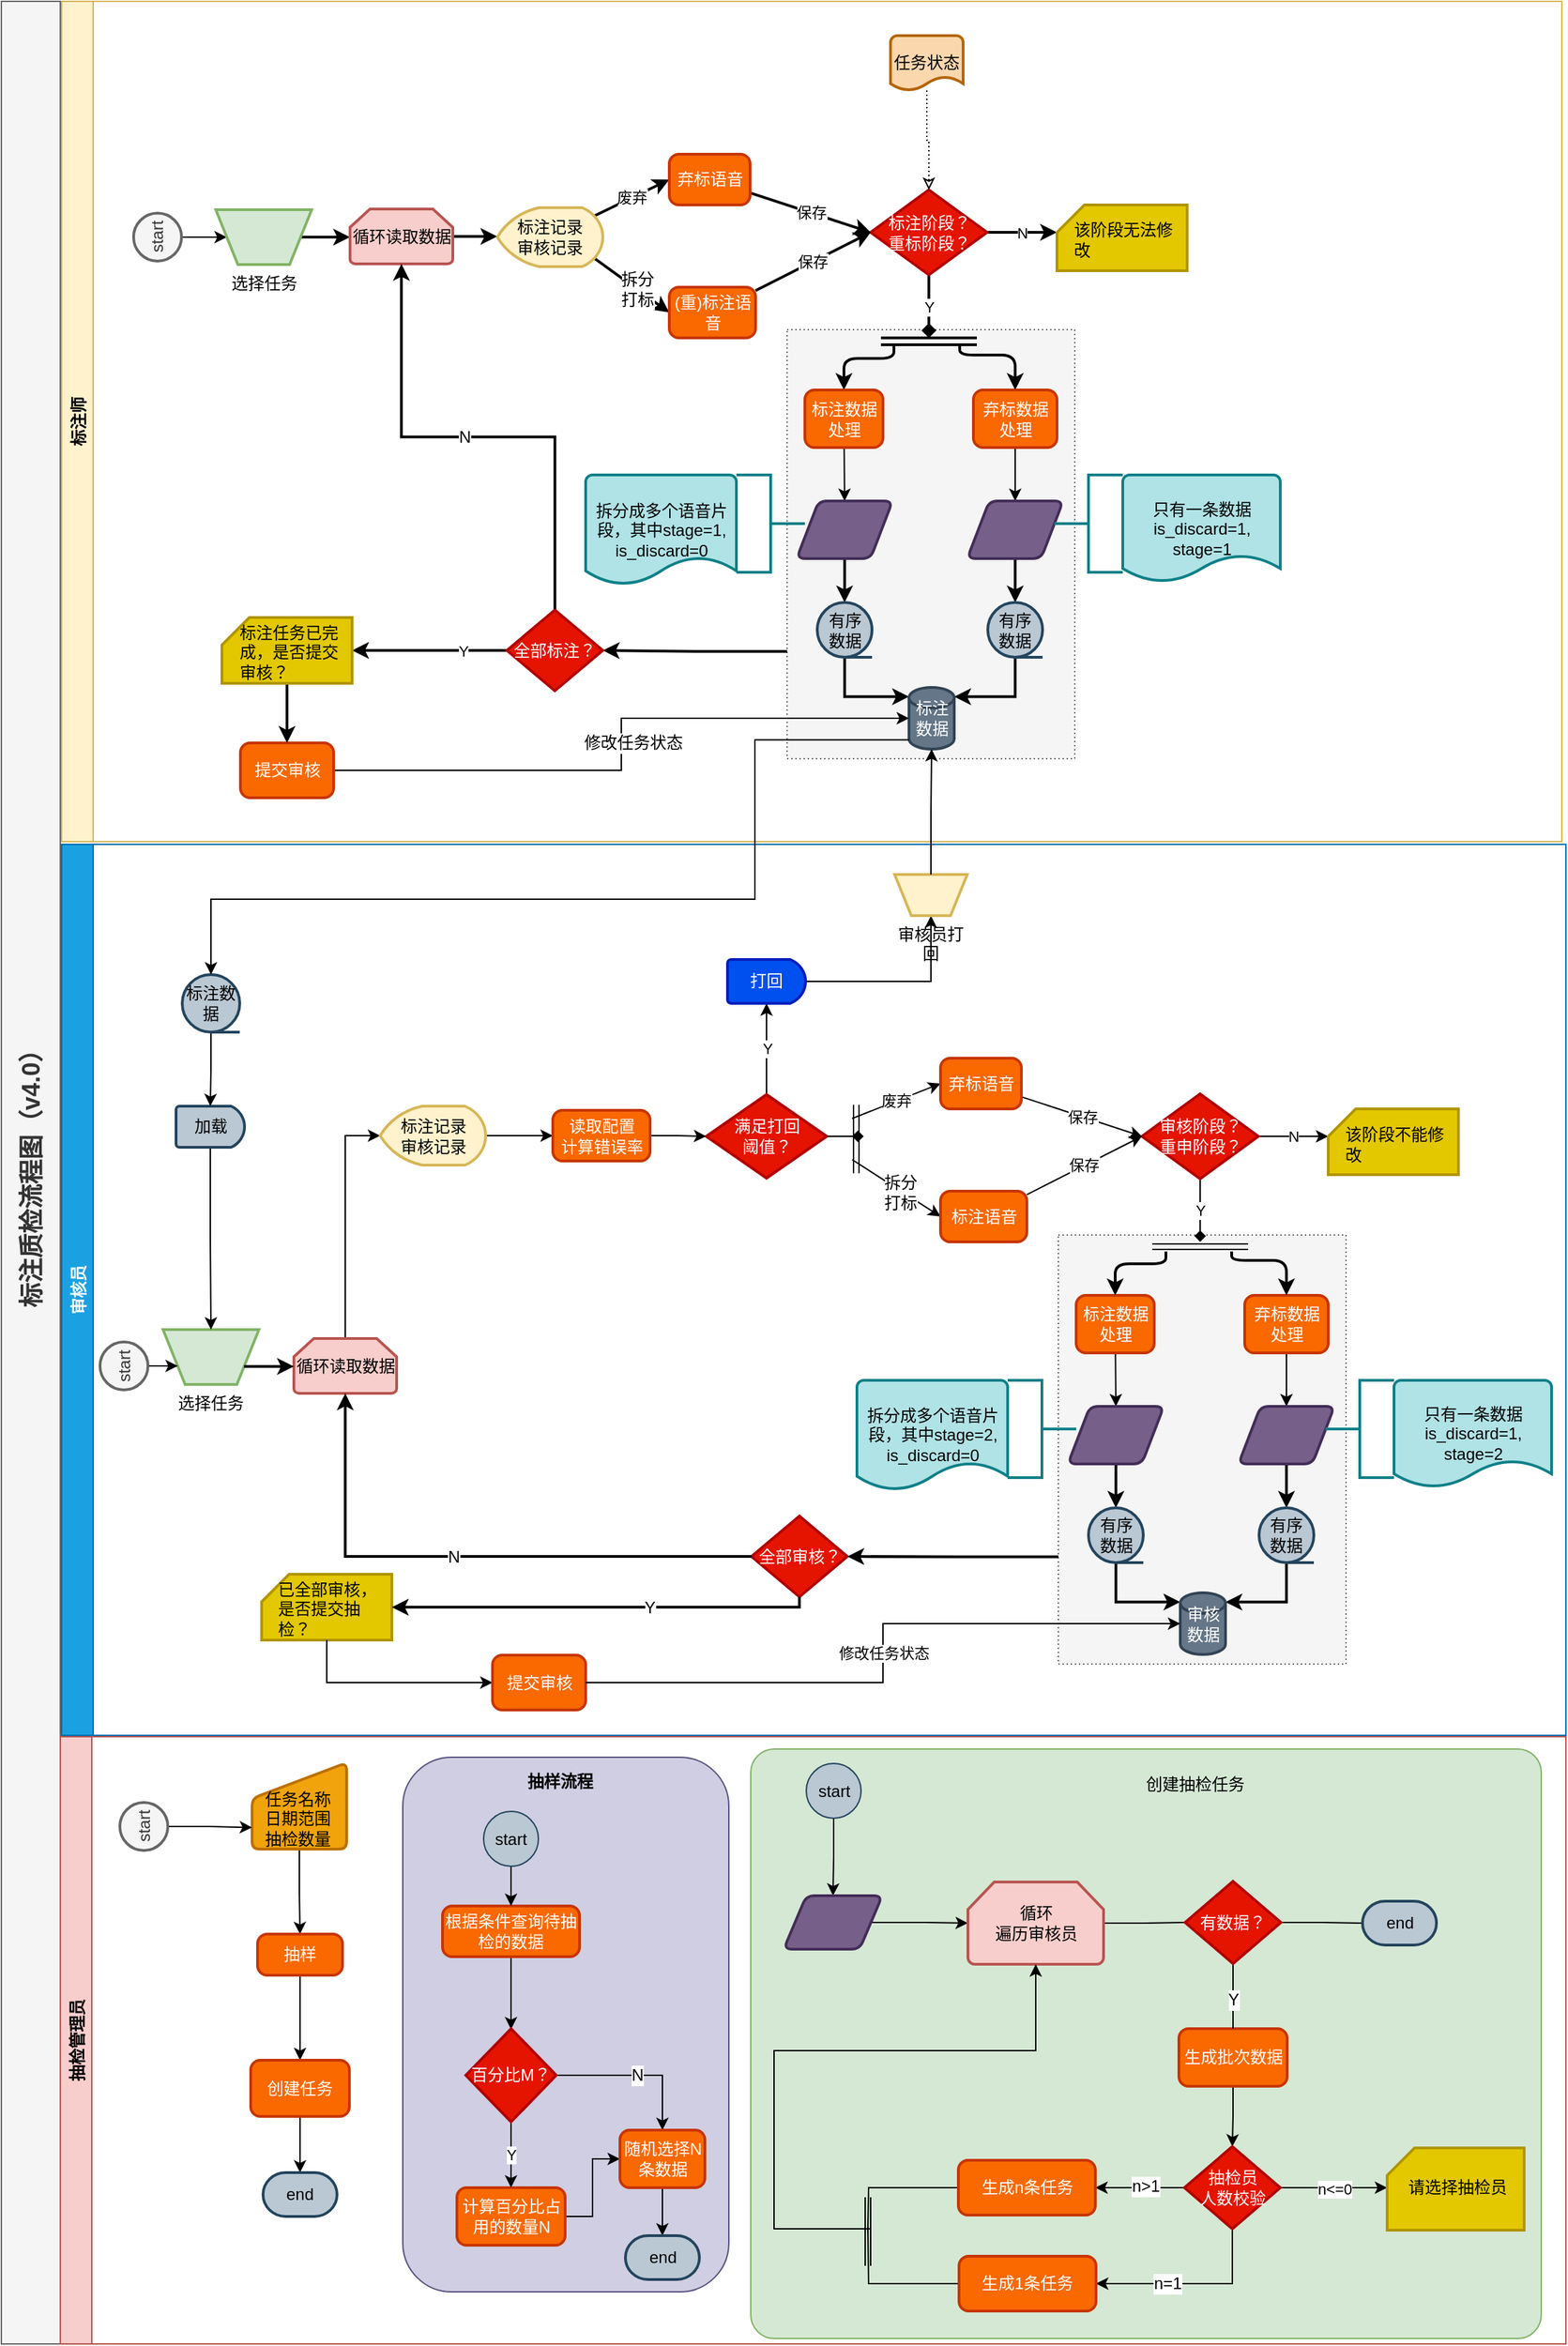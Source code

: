 <mxfile version="11.3.2" type="github" pages="1"><diagram id="u58Il5LebJj5SQy6znpF" name="第 1 页"><mxGraphModel dx="1412" dy="2069" grid="1" gridSize="10" guides="1" tooltips="1" connect="1" arrows="1" fold="1" page="1" pageScale="1" pageWidth="827" pageHeight="1169" math="0" shadow="0"><root><mxCell id="0"/><mxCell id="1" parent="0"/><mxCell id="zQAhxZt7NQ1w7nsfqlbU-238" value="" style="rounded=1;whiteSpace=wrap;html=1;arcSize=4;fillColor=#d5e8d4;strokeColor=#82b366;" vertex="1" parent="1"><mxGeometry x="647" y="1190" width="577" height="430" as="geometry"/></mxCell><mxCell id="zQAhxZt7NQ1w7nsfqlbU-1" value="标注师" style="swimlane;fillColor=#fff2cc;strokeColor=#d6b656;rotation=-90;" vertex="1" parent="1"><mxGeometry x="385" y="-326" width="613" height="1095" as="geometry"/></mxCell><mxCell id="zQAhxZt7NQ1w7nsfqlbU-2" value="" style="rounded=0;whiteSpace=wrap;html=1;fillColor=#f5f5f5;strokeColor=#666666;fontColor=#333333;dashed=1;dashPattern=1 2;" vertex="1" parent="zQAhxZt7NQ1w7nsfqlbU-1"><mxGeometry x="288.5" y="480.5" width="210" height="313" as="geometry"/></mxCell><mxCell id="zQAhxZt7NQ1w7nsfqlbU-3" style="edgeStyle=orthogonalEdgeStyle;rounded=0;orthogonalLoop=1;jettySize=auto;html=1;exitX=0;exitY=0.75;exitDx=0;exitDy=0;entryX=1;entryY=0.5;entryDx=0;entryDy=0;entryPerimeter=0;endArrow=classic;endFill=1;strokeWidth=2;" edge="1" parent="zQAhxZt7NQ1w7nsfqlbU-1" source="zQAhxZt7NQ1w7nsfqlbU-2" target="zQAhxZt7NQ1w7nsfqlbU-43"><mxGeometry relative="1" as="geometry"/></mxCell><mxCell id="zQAhxZt7NQ1w7nsfqlbU-4" style="edgeStyle=orthogonalEdgeStyle;rounded=0;orthogonalLoop=1;jettySize=auto;html=1;entryX=0;entryY=0.5;entryDx=0;entryDy=0;" edge="1" parent="zQAhxZt7NQ1w7nsfqlbU-1" source="zQAhxZt7NQ1w7nsfqlbU-5" target="zQAhxZt7NQ1w7nsfqlbU-10"><mxGeometry relative="1" as="geometry"/></mxCell><mxCell id="zQAhxZt7NQ1w7nsfqlbU-5" value="start" style="strokeWidth=2;html=1;shape=mxgraph.flowchart.start_2;whiteSpace=wrap;rotation=-90;fillColor=#f5f5f5;strokeColor=#666666;fontColor=#333333;" vertex="1" parent="zQAhxZt7NQ1w7nsfqlbU-1"><mxGeometry x="-188.5" y="395.5" width="35" height="35" as="geometry"/></mxCell><mxCell id="zQAhxZt7NQ1w7nsfqlbU-6" style="rounded=0;orthogonalLoop=1;jettySize=auto;html=1;entryX=0;entryY=0.5;entryDx=0;entryDy=0;exitX=0.92;exitY=0.86;exitDx=0;exitDy=0;exitPerimeter=0;strokeWidth=2;" edge="1" parent="zQAhxZt7NQ1w7nsfqlbU-1" source="zQAhxZt7NQ1w7nsfqlbU-106" target="zQAhxZt7NQ1w7nsfqlbU-17"><mxGeometry relative="1" as="geometry"><mxPoint x="196" y="431.9" as="sourcePoint"/></mxGeometry></mxCell><mxCell id="zQAhxZt7NQ1w7nsfqlbU-7" value="拆分&lt;br&gt;打标" style="text;html=1;resizable=0;points=[];align=center;verticalAlign=middle;labelBackgroundColor=#ffffff;" vertex="1" connectable="0" parent="zQAhxZt7NQ1w7nsfqlbU-6"><mxGeometry x="-0.23" y="-1" relative="1" as="geometry"><mxPoint x="10" y="6.5" as="offset"/></mxGeometry></mxCell><mxCell id="zQAhxZt7NQ1w7nsfqlbU-8" value="废弃" style="edgeStyle=none;rounded=0;orthogonalLoop=1;jettySize=auto;html=1;exitX=0.92;exitY=0.14;exitDx=0;exitDy=0;entryX=0;entryY=0.5;entryDx=0;entryDy=0;exitPerimeter=0;strokeWidth=2;" edge="1" parent="zQAhxZt7NQ1w7nsfqlbU-1" source="zQAhxZt7NQ1w7nsfqlbU-106" target="zQAhxZt7NQ1w7nsfqlbU-19"><mxGeometry relative="1" as="geometry"><mxPoint x="197.5" y="412.5" as="sourcePoint"/></mxGeometry></mxCell><mxCell id="zQAhxZt7NQ1w7nsfqlbU-108" style="edgeStyle=orthogonalEdgeStyle;rounded=0;orthogonalLoop=1;jettySize=auto;html=1;exitX=1;exitY=0.5;exitDx=0;exitDy=0;entryX=0;entryY=0.5;entryDx=0;entryDy=0;entryPerimeter=0;strokeWidth=2;" edge="1" parent="zQAhxZt7NQ1w7nsfqlbU-1" source="zQAhxZt7NQ1w7nsfqlbU-10" target="zQAhxZt7NQ1w7nsfqlbU-38"><mxGeometry relative="1" as="geometry"/></mxCell><mxCell id="zQAhxZt7NQ1w7nsfqlbU-10" value="选择任务" style="verticalLabelPosition=bottom;verticalAlign=top;html=1;strokeWidth=2;shape=trapezoid;perimeter=trapezoidPerimeter;whiteSpace=wrap;size=0.23;arcSize=10;flipV=1;fillColor=#d5e8d4;rotation=0;strokeColor=#82b366;" vertex="1" parent="zQAhxZt7NQ1w7nsfqlbU-1"><mxGeometry x="-128.5" y="393" width="70" height="40" as="geometry"/></mxCell><mxCell id="zQAhxZt7NQ1w7nsfqlbU-11" value="N" style="edgeStyle=orthogonalEdgeStyle;rounded=0;orthogonalLoop=1;jettySize=auto;html=1;entryX=0;entryY=0;entryDx=0;entryDy=20;entryPerimeter=0;strokeWidth=2;" edge="1" parent="zQAhxZt7NQ1w7nsfqlbU-1" source="zQAhxZt7NQ1w7nsfqlbU-13" target="zQAhxZt7NQ1w7nsfqlbU-14"><mxGeometry relative="1" as="geometry"/></mxCell><mxCell id="zQAhxZt7NQ1w7nsfqlbU-12" value="Y" style="edgeStyle=none;rounded=0;orthogonalLoop=1;jettySize=auto;html=1;exitX=0.5;exitY=1;exitDx=0;exitDy=0;exitPerimeter=0;entryX=0.5;entryY=0;entryDx=0;entryDy=0;endArrow=diamond;endFill=1;strokeWidth=2;" edge="1" parent="zQAhxZt7NQ1w7nsfqlbU-1" source="zQAhxZt7NQ1w7nsfqlbU-13"><mxGeometry relative="1" as="geometry"><mxPoint x="392" y="486.5" as="targetPoint"/></mxGeometry></mxCell><mxCell id="zQAhxZt7NQ1w7nsfqlbU-13" value="标注阶段？&lt;br&gt;重标阶段？" style="strokeWidth=2;html=1;shape=mxgraph.flowchart.decision;whiteSpace=wrap;fillColor=#e51400;strokeColor=#B20000;fontColor=#ffffff;" vertex="1" parent="zQAhxZt7NQ1w7nsfqlbU-1"><mxGeometry x="349.5" y="378.5" width="85" height="62" as="geometry"/></mxCell><mxCell id="zQAhxZt7NQ1w7nsfqlbU-14" value="" style="verticalLabelPosition=bottom;verticalAlign=top;html=1;strokeWidth=2;shape=card;whiteSpace=wrap;size=20;arcSize=12;fillColor=#e3c800;strokeColor=#B09500;fontColor=#ffffff;" vertex="1" parent="zQAhxZt7NQ1w7nsfqlbU-1"><mxGeometry x="485.5" y="389.5" width="95" height="48" as="geometry"/></mxCell><mxCell id="zQAhxZt7NQ1w7nsfqlbU-15" value="该阶段无法修改" style="text;html=1;strokeColor=none;fillColor=none;align=left;verticalAlign=middle;whiteSpace=wrap;rounded=0;" vertex="1" parent="zQAhxZt7NQ1w7nsfqlbU-1"><mxGeometry x="495.5" y="405" width="75" height="20" as="geometry"/></mxCell><mxCell id="zQAhxZt7NQ1w7nsfqlbU-16" value="保存" style="edgeStyle=none;rounded=0;orthogonalLoop=1;jettySize=auto;html=1;entryX=0;entryY=0.5;entryDx=0;entryDy=0;entryPerimeter=0;strokeWidth=2;" edge="1" parent="zQAhxZt7NQ1w7nsfqlbU-1" source="zQAhxZt7NQ1w7nsfqlbU-17" target="zQAhxZt7NQ1w7nsfqlbU-13"><mxGeometry relative="1" as="geometry"/></mxCell><mxCell id="zQAhxZt7NQ1w7nsfqlbU-17" value="(重)标注语音" style="rounded=1;whiteSpace=wrap;html=1;absoluteArcSize=1;arcSize=14;strokeWidth=2;fillColor=#fa6800;strokeColor=#C73500;fontColor=#ffffff;" vertex="1" parent="zQAhxZt7NQ1w7nsfqlbU-1"><mxGeometry x="202.5" y="449.5" width="63" height="37" as="geometry"/></mxCell><mxCell id="zQAhxZt7NQ1w7nsfqlbU-18" value="保存" style="edgeStyle=none;rounded=0;orthogonalLoop=1;jettySize=auto;html=1;entryX=0;entryY=0.5;entryDx=0;entryDy=0;entryPerimeter=0;strokeWidth=2;" edge="1" parent="zQAhxZt7NQ1w7nsfqlbU-1" source="zQAhxZt7NQ1w7nsfqlbU-19" target="zQAhxZt7NQ1w7nsfqlbU-13"><mxGeometry relative="1" as="geometry"><mxPoint x="342.5" y="405.5" as="targetPoint"/></mxGeometry></mxCell><mxCell id="zQAhxZt7NQ1w7nsfqlbU-19" value="弃标语音" style="rounded=1;whiteSpace=wrap;html=1;absoluteArcSize=1;arcSize=14;strokeWidth=2;fillColor=#fa6800;strokeColor=#C73500;fontColor=#ffffff;" vertex="1" parent="zQAhxZt7NQ1w7nsfqlbU-1"><mxGeometry x="202.5" y="352.5" width="59" height="37" as="geometry"/></mxCell><mxCell id="zQAhxZt7NQ1w7nsfqlbU-20" value="" style="shape=link;html=1;strokeWidth=2;" edge="1" parent="zQAhxZt7NQ1w7nsfqlbU-1"><mxGeometry width="50" height="50" relative="1" as="geometry"><mxPoint x="357" y="489" as="sourcePoint"/><mxPoint x="427" y="489" as="targetPoint"/></mxGeometry></mxCell><mxCell id="zQAhxZt7NQ1w7nsfqlbU-21" style="edgeStyle=none;rounded=0;orthogonalLoop=1;jettySize=auto;html=1;entryX=0.5;entryY=0;entryDx=0;entryDy=0;endArrow=classic;endFill=1;" edge="1" parent="zQAhxZt7NQ1w7nsfqlbU-1" source="zQAhxZt7NQ1w7nsfqlbU-22" target="zQAhxZt7NQ1w7nsfqlbU-26"><mxGeometry relative="1" as="geometry"/></mxCell><mxCell id="zQAhxZt7NQ1w7nsfqlbU-22" value="标注数据处理" style="rounded=1;whiteSpace=wrap;html=1;absoluteArcSize=1;arcSize=14;strokeWidth=2;fillColor=#fa6800;strokeColor=#C73500;fontColor=#ffffff;" vertex="1" parent="zQAhxZt7NQ1w7nsfqlbU-1"><mxGeometry x="301.5" y="524.5" width="57" height="42" as="geometry"/></mxCell><mxCell id="zQAhxZt7NQ1w7nsfqlbU-23" style="edgeStyle=none;rounded=0;orthogonalLoop=1;jettySize=auto;html=1;entryX=0.5;entryY=0;entryDx=0;entryDy=0;endArrow=classic;endFill=1;" edge="1" parent="zQAhxZt7NQ1w7nsfqlbU-1" source="zQAhxZt7NQ1w7nsfqlbU-24" target="zQAhxZt7NQ1w7nsfqlbU-28"><mxGeometry relative="1" as="geometry"/></mxCell><mxCell id="zQAhxZt7NQ1w7nsfqlbU-24" value="弃标数据处理" style="rounded=1;whiteSpace=wrap;html=1;absoluteArcSize=1;arcSize=14;strokeWidth=2;fillColor=#fa6800;strokeColor=#C73500;fontColor=#ffffff;" vertex="1" parent="zQAhxZt7NQ1w7nsfqlbU-1"><mxGeometry x="424.5" y="524.5" width="61" height="42" as="geometry"/></mxCell><mxCell id="zQAhxZt7NQ1w7nsfqlbU-25" style="edgeStyle=orthogonalEdgeStyle;rounded=0;orthogonalLoop=1;jettySize=auto;html=1;endArrow=classic;endFill=1;strokeWidth=2;" edge="1" parent="zQAhxZt7NQ1w7nsfqlbU-1" source="zQAhxZt7NQ1w7nsfqlbU-26" target="zQAhxZt7NQ1w7nsfqlbU-34"><mxGeometry relative="1" as="geometry"/></mxCell><mxCell id="zQAhxZt7NQ1w7nsfqlbU-26" value="" style="verticalLabelPosition=bottom;verticalAlign=top;html=1;strokeWidth=2;shape=parallelogram;perimeter=parallelogramPerimeter;whiteSpace=wrap;rounded=1;arcSize=12;size=0.23;fillColor=#76608a;strokeColor=#432D57;fontColor=#ffffff;" vertex="1" parent="zQAhxZt7NQ1w7nsfqlbU-1"><mxGeometry x="295.5" y="605.5" width="70" height="42" as="geometry"/></mxCell><mxCell id="zQAhxZt7NQ1w7nsfqlbU-27" style="edgeStyle=orthogonalEdgeStyle;rounded=0;orthogonalLoop=1;jettySize=auto;html=1;endArrow=classic;endFill=1;strokeWidth=2;" edge="1" parent="zQAhxZt7NQ1w7nsfqlbU-1" source="zQAhxZt7NQ1w7nsfqlbU-28" target="zQAhxZt7NQ1w7nsfqlbU-36"><mxGeometry relative="1" as="geometry"/></mxCell><mxCell id="zQAhxZt7NQ1w7nsfqlbU-28" value="" style="verticalLabelPosition=bottom;verticalAlign=top;html=1;strokeWidth=2;shape=parallelogram;perimeter=parallelogramPerimeter;whiteSpace=wrap;rounded=1;arcSize=12;size=0.23;fillColor=#76608a;strokeColor=#432D57;fontColor=#ffffff;" vertex="1" parent="zQAhxZt7NQ1w7nsfqlbU-1"><mxGeometry x="420" y="605.5" width="70" height="42" as="geometry"/></mxCell><mxCell id="zQAhxZt7NQ1w7nsfqlbU-29" value="" style="strokeWidth=2;html=1;shape=mxgraph.flowchart.annotation_2;align=left;pointerEvents=1;fillColor=#b0e3e6;strokeColor=#0e8088;" vertex="1" parent="zQAhxZt7NQ1w7nsfqlbU-1"><mxGeometry x="483.5" y="586.5" width="50" height="71" as="geometry"/></mxCell><mxCell id="zQAhxZt7NQ1w7nsfqlbU-30" value="只有一条数据&lt;br&gt;is_discard=1,&lt;br&gt;stage=1" style="strokeWidth=2;html=1;shape=mxgraph.flowchart.document2;whiteSpace=wrap;size=0.25;fillColor=#b0e3e6;strokeColor=#0e8088;" vertex="1" parent="zQAhxZt7NQ1w7nsfqlbU-1"><mxGeometry x="533.5" y="586.5" width="115" height="78" as="geometry"/></mxCell><mxCell id="zQAhxZt7NQ1w7nsfqlbU-31" value="" style="strokeWidth=2;html=1;shape=mxgraph.flowchart.annotation_2;align=left;pointerEvents=1;fillColor=#b0e3e6;rotation=180;strokeColor=#0e8088;" vertex="1" parent="zQAhxZt7NQ1w7nsfqlbU-1"><mxGeometry x="251.5" y="586.5" width="50" height="71" as="geometry"/></mxCell><mxCell id="zQAhxZt7NQ1w7nsfqlbU-32" value="拆分成多个语音片段，其中stage=1,&lt;br&gt;is_discard=0" style="strokeWidth=2;html=1;shape=mxgraph.flowchart.document2;whiteSpace=wrap;size=0.25;fillColor=#b0e3e6;strokeColor=#0e8088;" vertex="1" parent="zQAhxZt7NQ1w7nsfqlbU-1"><mxGeometry x="141.5" y="586.5" width="110" height="80" as="geometry"/></mxCell><mxCell id="zQAhxZt7NQ1w7nsfqlbU-33" style="edgeStyle=orthogonalEdgeStyle;rounded=0;orthogonalLoop=1;jettySize=auto;html=1;entryX=0;entryY=0.15;entryDx=0;entryDy=0;entryPerimeter=0;endArrow=classic;endFill=1;strokeWidth=2;exitX=0.5;exitY=1;exitDx=0;exitDy=0;exitPerimeter=0;" edge="1" parent="zQAhxZt7NQ1w7nsfqlbU-1" source="zQAhxZt7NQ1w7nsfqlbU-34" target="zQAhxZt7NQ1w7nsfqlbU-37"><mxGeometry relative="1" as="geometry"/></mxCell><mxCell id="zQAhxZt7NQ1w7nsfqlbU-34" value="有序&lt;br&gt;数据" style="strokeWidth=2;html=1;shape=mxgraph.flowchart.sequential_data;whiteSpace=wrap;fillColor=#bac8d3;strokeColor=#23445d;" vertex="1" parent="zQAhxZt7NQ1w7nsfqlbU-1"><mxGeometry x="310.5" y="679.5" width="40" height="40" as="geometry"/></mxCell><mxCell id="zQAhxZt7NQ1w7nsfqlbU-35" style="edgeStyle=orthogonalEdgeStyle;rounded=0;orthogonalLoop=1;jettySize=auto;html=1;entryX=1;entryY=0.15;entryDx=0;entryDy=0;entryPerimeter=0;endArrow=classic;endFill=1;strokeWidth=2;exitX=0.5;exitY=1;exitDx=0;exitDy=0;exitPerimeter=0;" edge="1" parent="zQAhxZt7NQ1w7nsfqlbU-1" source="zQAhxZt7NQ1w7nsfqlbU-36" target="zQAhxZt7NQ1w7nsfqlbU-37"><mxGeometry relative="1" as="geometry"/></mxCell><mxCell id="zQAhxZt7NQ1w7nsfqlbU-36" value="有序&lt;br&gt;数据" style="strokeWidth=2;html=1;shape=mxgraph.flowchart.sequential_data;whiteSpace=wrap;fillColor=#bac8d3;strokeColor=#23445d;" vertex="1" parent="zQAhxZt7NQ1w7nsfqlbU-1"><mxGeometry x="435" y="679.5" width="40" height="40" as="geometry"/></mxCell><mxCell id="zQAhxZt7NQ1w7nsfqlbU-37" value="标注数据" style="strokeWidth=2;html=1;shape=mxgraph.flowchart.database;whiteSpace=wrap;fillColor=#647687;strokeColor=#314354;fontColor=#ffffff;" vertex="1" parent="zQAhxZt7NQ1w7nsfqlbU-1"><mxGeometry x="377.5" y="741.5" width="33" height="45" as="geometry"/></mxCell><mxCell id="zQAhxZt7NQ1w7nsfqlbU-109" style="edgeStyle=orthogonalEdgeStyle;rounded=0;orthogonalLoop=1;jettySize=auto;html=1;exitX=1;exitY=0.5;exitDx=0;exitDy=0;exitPerimeter=0;entryX=0;entryY=0.5;entryDx=0;entryDy=0;entryPerimeter=0;strokeWidth=2;" edge="1" parent="zQAhxZt7NQ1w7nsfqlbU-1" source="zQAhxZt7NQ1w7nsfqlbU-38" target="zQAhxZt7NQ1w7nsfqlbU-106"><mxGeometry relative="1" as="geometry"/></mxCell><mxCell id="zQAhxZt7NQ1w7nsfqlbU-38" value="循环读取数据" style="strokeWidth=2;html=1;shape=mxgraph.flowchart.loop_limit;whiteSpace=wrap;fillColor=#f8cecc;strokeColor=#b85450;" vertex="1" parent="zQAhxZt7NQ1w7nsfqlbU-1"><mxGeometry x="-30.5" y="392.5" width="75" height="40" as="geometry"/></mxCell><mxCell id="zQAhxZt7NQ1w7nsfqlbU-39" value="" style="endArrow=classic;html=1;edgeStyle=orthogonalEdgeStyle;entryX=0.5;entryY=0;entryDx=0;entryDy=0;strokeWidth=2;" edge="1" parent="zQAhxZt7NQ1w7nsfqlbU-1" target="zQAhxZt7NQ1w7nsfqlbU-22"><mxGeometry width="50" height="50" relative="1" as="geometry"><mxPoint x="366.5" y="491.5" as="sourcePoint"/><mxPoint x="232" y="511.5" as="targetPoint"/><Array as="points"><mxPoint x="366.5" y="501.5"/><mxPoint x="330.5" y="501.5"/></Array></mxGeometry></mxCell><mxCell id="zQAhxZt7NQ1w7nsfqlbU-40" style="edgeStyle=orthogonalEdgeStyle;rounded=0;orthogonalLoop=1;jettySize=auto;html=1;entryX=0.5;entryY=1;entryDx=0;entryDy=0;entryPerimeter=0;endArrow=classic;endFill=1;strokeWidth=2;exitX=0.5;exitY=0;exitDx=0;exitDy=0;exitPerimeter=0;" edge="1" parent="zQAhxZt7NQ1w7nsfqlbU-1" source="zQAhxZt7NQ1w7nsfqlbU-43" target="zQAhxZt7NQ1w7nsfqlbU-38"><mxGeometry relative="1" as="geometry"/></mxCell><mxCell id="zQAhxZt7NQ1w7nsfqlbU-41" value="N" style="text;html=1;resizable=0;points=[];align=center;verticalAlign=middle;labelBackgroundColor=#ffffff;" vertex="1" connectable="0" parent="zQAhxZt7NQ1w7nsfqlbU-40"><mxGeometry y="-10" relative="1" as="geometry"><mxPoint x="-10" y="10" as="offset"/></mxGeometry></mxCell><mxCell id="zQAhxZt7NQ1w7nsfqlbU-42" value="Y" style="edgeStyle=orthogonalEdgeStyle;rounded=0;orthogonalLoop=1;jettySize=auto;html=1;exitX=0;exitY=0.5;exitDx=0;exitDy=0;exitPerimeter=0;entryX=1;entryY=0.5;entryDx=0;entryDy=0;endArrow=classic;endFill=1;strokeWidth=2;entryPerimeter=0;" edge="1" parent="zQAhxZt7NQ1w7nsfqlbU-1" source="zQAhxZt7NQ1w7nsfqlbU-43" target="zQAhxZt7NQ1w7nsfqlbU-48"><mxGeometry x="-0.429" relative="1" as="geometry"><mxPoint as="offset"/></mxGeometry></mxCell><mxCell id="zQAhxZt7NQ1w7nsfqlbU-43" value="全部标注？" style="strokeWidth=2;html=1;shape=mxgraph.flowchart.decision;whiteSpace=wrap;fillColor=#e51400;strokeColor=#B20000;fontColor=#ffffff;" vertex="1" parent="zQAhxZt7NQ1w7nsfqlbU-1"><mxGeometry x="84" y="685" width="70" height="59" as="geometry"/></mxCell><mxCell id="zQAhxZt7NQ1w7nsfqlbU-44" value="" style="endArrow=classic;html=1;entryX=0.5;entryY=0;entryDx=0;entryDy=0;edgeStyle=orthogonalEdgeStyle;strokeWidth=2;" edge="1" parent="zQAhxZt7NQ1w7nsfqlbU-1" target="zQAhxZt7NQ1w7nsfqlbU-24"><mxGeometry width="50" height="50" relative="1" as="geometry"><mxPoint x="414.5" y="491.5" as="sourcePoint"/><mxPoint x="616" y="503.5" as="targetPoint"/><Array as="points"><mxPoint x="414.5" y="499"/><mxPoint x="455.5" y="499"/></Array></mxGeometry></mxCell><mxCell id="zQAhxZt7NQ1w7nsfqlbU-130" style="edgeStyle=orthogonalEdgeStyle;rounded=0;orthogonalLoop=1;jettySize=auto;html=1;entryX=0;entryY=0.5;entryDx=0;entryDy=0;entryPerimeter=0;endArrow=classic;endFill=1;strokeWidth=1;" edge="1" parent="zQAhxZt7NQ1w7nsfqlbU-1" source="zQAhxZt7NQ1w7nsfqlbU-46" target="zQAhxZt7NQ1w7nsfqlbU-37"><mxGeometry relative="1" as="geometry"/></mxCell><mxCell id="zQAhxZt7NQ1w7nsfqlbU-145" value="修改任务状态" style="text;html=1;resizable=0;points=[];align=center;verticalAlign=middle;labelBackgroundColor=#ffffff;" vertex="1" connectable="0" parent="zQAhxZt7NQ1w7nsfqlbU-130"><mxGeometry x="0.115" y="-1" relative="1" as="geometry"><mxPoint x="0.5" y="17" as="offset"/></mxGeometry></mxCell><mxCell id="zQAhxZt7NQ1w7nsfqlbU-46" value="提交审核" style="rounded=1;whiteSpace=wrap;html=1;absoluteArcSize=1;arcSize=14;strokeWidth=2;fillColor=#fa6800;strokeColor=#C73500;fontColor=#ffffff;" vertex="1" parent="zQAhxZt7NQ1w7nsfqlbU-1"><mxGeometry x="-110.5" y="782" width="68" height="40" as="geometry"/></mxCell><mxCell id="zQAhxZt7NQ1w7nsfqlbU-47" style="edgeStyle=orthogonalEdgeStyle;rounded=0;orthogonalLoop=1;jettySize=auto;html=1;entryX=0.5;entryY=0;entryDx=0;entryDy=0;endArrow=classic;endFill=1;strokeWidth=2;" edge="1" parent="zQAhxZt7NQ1w7nsfqlbU-1" source="zQAhxZt7NQ1w7nsfqlbU-48" target="zQAhxZt7NQ1w7nsfqlbU-46"><mxGeometry relative="1" as="geometry"/></mxCell><mxCell id="zQAhxZt7NQ1w7nsfqlbU-48" value="" style="verticalLabelPosition=bottom;verticalAlign=top;html=1;strokeWidth=2;shape=card;whiteSpace=wrap;size=20;arcSize=12;fillColor=#e3c800;strokeColor=#B09500;fontColor=#ffffff;" vertex="1" parent="zQAhxZt7NQ1w7nsfqlbU-1"><mxGeometry x="-124" y="690.5" width="95" height="48" as="geometry"/></mxCell><mxCell id="zQAhxZt7NQ1w7nsfqlbU-49" value="标注任务已完成，是否提交审核？" style="text;html=1;strokeColor=none;fillColor=none;align=left;verticalAlign=middle;whiteSpace=wrap;rounded=0;" vertex="1" parent="zQAhxZt7NQ1w7nsfqlbU-1"><mxGeometry x="-113" y="706" width="75" height="20" as="geometry"/></mxCell><mxCell id="zQAhxZt7NQ1w7nsfqlbU-106" value="标注记录&lt;br&gt;审核记录" style="strokeWidth=2;html=1;shape=mxgraph.flowchart.display;whiteSpace=wrap;fillColor=#fff2cc;strokeColor=#d6b656;" vertex="1" parent="zQAhxZt7NQ1w7nsfqlbU-1"><mxGeometry x="77" y="391.5" width="77" height="43" as="geometry"/></mxCell><mxCell id="zQAhxZt7NQ1w7nsfqlbU-50" value="审核员" style="swimlane;fillColor=#1ba1e2;strokeColor=#006EAF;rotation=-90;fontColor=#ffffff;" vertex="1" parent="1"><mxGeometry x="368" y="306" width="650" height="1098" as="geometry"/></mxCell><mxCell id="zQAhxZt7NQ1w7nsfqlbU-52" value="" style="verticalLabelPosition=bottom;verticalAlign=top;html=1;strokeWidth=2;shape=card;whiteSpace=wrap;size=20;arcSize=12;fillColor=#e3c800;strokeColor=#B09500;fontColor=#ffffff;" vertex="1" parent="zQAhxZt7NQ1w7nsfqlbU-50"><mxGeometry x="-78" y="756.5" width="95" height="48" as="geometry"/></mxCell><mxCell id="zQAhxZt7NQ1w7nsfqlbU-143" style="edgeStyle=orthogonalEdgeStyle;rounded=0;orthogonalLoop=1;jettySize=auto;html=1;entryX=0;entryY=0.5;entryDx=0;entryDy=0;endArrow=classic;endFill=1;strokeWidth=1;exitX=0.5;exitY=1;exitDx=0;exitDy=0;exitPerimeter=0;" edge="1" parent="zQAhxZt7NQ1w7nsfqlbU-50" source="zQAhxZt7NQ1w7nsfqlbU-52" target="zQAhxZt7NQ1w7nsfqlbU-141"><mxGeometry relative="1" as="geometry"/></mxCell><mxCell id="zQAhxZt7NQ1w7nsfqlbU-53" value="已全部审核，是否提交抽检？" style="text;html=1;strokeColor=none;fillColor=none;align=left;verticalAlign=middle;whiteSpace=wrap;rounded=0;" vertex="1" parent="zQAhxZt7NQ1w7nsfqlbU-50"><mxGeometry x="-68" y="772" width="75" height="20" as="geometry"/></mxCell><mxCell id="zQAhxZt7NQ1w7nsfqlbU-116" style="edgeStyle=orthogonalEdgeStyle;rounded=0;orthogonalLoop=1;jettySize=auto;html=1;entryX=0;entryY=0.5;entryDx=0;entryDy=0;entryPerimeter=0;endArrow=classic;endFill=1;strokeWidth=1;exitX=0.5;exitY=0;exitDx=0;exitDy=0;exitPerimeter=0;" edge="1" parent="zQAhxZt7NQ1w7nsfqlbU-50" source="zQAhxZt7NQ1w7nsfqlbU-90" target="zQAhxZt7NQ1w7nsfqlbU-112"><mxGeometry relative="1" as="geometry"/></mxCell><mxCell id="zQAhxZt7NQ1w7nsfqlbU-90" value="循环读取数据" style="strokeWidth=2;html=1;shape=mxgraph.flowchart.loop_limit;whiteSpace=wrap;fillColor=#f8cecc;strokeColor=#b85450;" vertex="1" parent="zQAhxZt7NQ1w7nsfqlbU-50"><mxGeometry x="-54.5" y="584.5" width="75" height="40" as="geometry"/></mxCell><mxCell id="zQAhxZt7NQ1w7nsfqlbU-117" style="edgeStyle=orthogonalEdgeStyle;rounded=0;orthogonalLoop=1;jettySize=auto;html=1;exitX=1;exitY=0.5;exitDx=0;exitDy=0;exitPerimeter=0;entryX=0;entryY=0.5;entryDx=0;entryDy=0;endArrow=classic;endFill=1;strokeWidth=1;" edge="1" parent="zQAhxZt7NQ1w7nsfqlbU-50" source="zQAhxZt7NQ1w7nsfqlbU-112" target="zQAhxZt7NQ1w7nsfqlbU-114"><mxGeometry relative="1" as="geometry"/></mxCell><mxCell id="zQAhxZt7NQ1w7nsfqlbU-112" value="标注记录&lt;br&gt;审核记录" style="strokeWidth=2;html=1;shape=mxgraph.flowchart.display;whiteSpace=wrap;fillColor=#fff2cc;strokeColor=#d6b656;" vertex="1" parent="zQAhxZt7NQ1w7nsfqlbU-50"><mxGeometry x="8.5" y="415" width="77" height="43" as="geometry"/></mxCell><mxCell id="zQAhxZt7NQ1w7nsfqlbU-119" value="Y" style="edgeStyle=orthogonalEdgeStyle;rounded=0;orthogonalLoop=1;jettySize=auto;html=1;exitX=0.5;exitY=0;exitDx=0;exitDy=0;exitPerimeter=0;entryX=0.5;entryY=1;entryDx=0;entryDy=0;entryPerimeter=0;endArrow=classic;endFill=1;strokeWidth=1;" edge="1" parent="zQAhxZt7NQ1w7nsfqlbU-50" source="zQAhxZt7NQ1w7nsfqlbU-113" target="zQAhxZt7NQ1w7nsfqlbU-125"><mxGeometry relative="1" as="geometry"><mxPoint x="291" y="365" as="targetPoint"/></mxGeometry></mxCell><mxCell id="zQAhxZt7NQ1w7nsfqlbU-113" value="满足打回&lt;br&gt;阈值？" style="strokeWidth=2;html=1;shape=mxgraph.flowchart.decision;whiteSpace=wrap;fillColor=#e51400;strokeColor=#B20000;fontColor=#ffffff;" vertex="1" parent="zQAhxZt7NQ1w7nsfqlbU-50"><mxGeometry x="246.5" y="406.5" width="88" height="61" as="geometry"/></mxCell><mxCell id="zQAhxZt7NQ1w7nsfqlbU-115" style="edgeStyle=orthogonalEdgeStyle;rounded=0;orthogonalLoop=1;jettySize=auto;html=1;exitX=1;exitY=0.5;exitDx=0;exitDy=0;entryX=0;entryY=0.5;entryDx=0;entryDy=0;entryPerimeter=0;endArrow=classic;endFill=1;strokeWidth=1;" edge="1" parent="zQAhxZt7NQ1w7nsfqlbU-50" source="zQAhxZt7NQ1w7nsfqlbU-114" target="zQAhxZt7NQ1w7nsfqlbU-113"><mxGeometry relative="1" as="geometry"/></mxCell><mxCell id="zQAhxZt7NQ1w7nsfqlbU-114" value="读取配置&lt;br&gt;计算错误率" style="rounded=1;whiteSpace=wrap;html=1;absoluteArcSize=1;arcSize=14;strokeWidth=2;fillColor=#fa6800;strokeColor=#C73500;fontColor=#ffffff;" vertex="1" parent="zQAhxZt7NQ1w7nsfqlbU-50"><mxGeometry x="134.5" y="418" width="71" height="37" as="geometry"/></mxCell><mxCell id="zQAhxZt7NQ1w7nsfqlbU-62" value="选择任务" style="verticalLabelPosition=bottom;verticalAlign=top;html=1;strokeWidth=2;shape=trapezoid;perimeter=trapezoidPerimeter;whiteSpace=wrap;size=0.23;arcSize=10;flipV=1;fillColor=#d5e8d4;rotation=0;strokeColor=#82b366;" vertex="1" parent="zQAhxZt7NQ1w7nsfqlbU-50"><mxGeometry x="-150" y="578" width="70" height="40" as="geometry"/></mxCell><mxCell id="zQAhxZt7NQ1w7nsfqlbU-61" style="edgeStyle=orthogonalEdgeStyle;rounded=0;orthogonalLoop=1;jettySize=auto;html=1;entryX=0;entryY=0.5;entryDx=0;entryDy=0;entryPerimeter=0;endArrow=classic;endFill=1;strokeWidth=2;exitX=1;exitY=0.75;exitDx=0;exitDy=0;" edge="1" parent="zQAhxZt7NQ1w7nsfqlbU-50" source="zQAhxZt7NQ1w7nsfqlbU-62" target="zQAhxZt7NQ1w7nsfqlbU-90"><mxGeometry relative="1" as="geometry"/></mxCell><mxCell id="zQAhxZt7NQ1w7nsfqlbU-132" style="edgeStyle=orthogonalEdgeStyle;rounded=0;orthogonalLoop=1;jettySize=auto;html=1;exitX=0.5;exitY=1;exitDx=0;exitDy=0;exitPerimeter=0;entryX=0;entryY=0.75;entryDx=0;entryDy=0;endArrow=classic;endFill=1;strokeWidth=1;" edge="1" parent="zQAhxZt7NQ1w7nsfqlbU-50" source="zQAhxZt7NQ1w7nsfqlbU-57" target="zQAhxZt7NQ1w7nsfqlbU-62"><mxGeometry relative="1" as="geometry"/></mxCell><mxCell id="zQAhxZt7NQ1w7nsfqlbU-57" value="start" style="strokeWidth=2;html=1;shape=mxgraph.flowchart.start_2;whiteSpace=wrap;rotation=-90;fillColor=#f5f5f5;strokeColor=#666666;fontColor=#333333;horizontal=1;" vertex="1" parent="zQAhxZt7NQ1w7nsfqlbU-50"><mxGeometry x="-196" y="587" width="35" height="35" as="geometry"/></mxCell><mxCell id="zQAhxZt7NQ1w7nsfqlbU-121" style="edgeStyle=orthogonalEdgeStyle;rounded=0;orthogonalLoop=1;jettySize=auto;html=1;entryX=0.5;entryY=1;entryDx=0;entryDy=0;endArrow=classic;endFill=1;strokeWidth=1;exitX=1;exitY=0.5;exitDx=0;exitDy=0;exitPerimeter=0;" edge="1" parent="zQAhxZt7NQ1w7nsfqlbU-50" source="zQAhxZt7NQ1w7nsfqlbU-125" target="zQAhxZt7NQ1w7nsfqlbU-120"><mxGeometry relative="1" as="geometry"><mxPoint x="260" y="332" as="sourcePoint"/></mxGeometry></mxCell><mxCell id="zQAhxZt7NQ1w7nsfqlbU-120" value="审核员打回" style="verticalLabelPosition=bottom;verticalAlign=top;html=1;strokeWidth=2;shape=trapezoid;perimeter=trapezoidPerimeter;whiteSpace=wrap;size=0.23;arcSize=10;flipV=1;fillColor=#fff2cc;strokeColor=#d6b656;" vertex="1" parent="zQAhxZt7NQ1w7nsfqlbU-50"><mxGeometry x="384" y="246" width="53" height="30" as="geometry"/></mxCell><mxCell id="zQAhxZt7NQ1w7nsfqlbU-125" value="打回" style="strokeWidth=2;html=1;shape=mxgraph.flowchart.delay;whiteSpace=wrap;fillColor=#0050ef;strokeColor=#001DBC;fontColor=#ffffff;" vertex="1" parent="zQAhxZt7NQ1w7nsfqlbU-50"><mxGeometry x="262" y="308" width="57" height="32" as="geometry"/></mxCell><mxCell id="zQAhxZt7NQ1w7nsfqlbU-127" value="" style="shape=link;html=1;endArrow=classic;endFill=1;strokeWidth=1;" edge="1" parent="zQAhxZt7NQ1w7nsfqlbU-50"><mxGeometry width="50" height="50" relative="1" as="geometry"><mxPoint x="356" y="464" as="sourcePoint"/><mxPoint x="356" y="414" as="targetPoint"/></mxGeometry></mxCell><mxCell id="zQAhxZt7NQ1w7nsfqlbU-96" value="全部审核？" style="strokeWidth=2;html=1;shape=mxgraph.flowchart.decision;whiteSpace=wrap;fillColor=#e51400;strokeColor=#B20000;fontColor=#ffffff;" vertex="1" parent="zQAhxZt7NQ1w7nsfqlbU-50"><mxGeometry x="279.5" y="714" width="70" height="59" as="geometry"/></mxCell><mxCell id="zQAhxZt7NQ1w7nsfqlbU-92" style="edgeStyle=orthogonalEdgeStyle;rounded=0;orthogonalLoop=1;jettySize=auto;html=1;entryX=0.5;entryY=1;entryDx=0;entryDy=0;entryPerimeter=0;endArrow=classic;endFill=1;strokeWidth=2;" edge="1" parent="zQAhxZt7NQ1w7nsfqlbU-50" source="zQAhxZt7NQ1w7nsfqlbU-96" target="zQAhxZt7NQ1w7nsfqlbU-90"><mxGeometry relative="1" as="geometry"/></mxCell><mxCell id="zQAhxZt7NQ1w7nsfqlbU-93" value="N" style="text;html=1;resizable=0;points=[];align=center;verticalAlign=middle;labelBackgroundColor=#ffffff;" vertex="1" connectable="0" parent="zQAhxZt7NQ1w7nsfqlbU-92"><mxGeometry y="-10" relative="1" as="geometry"><mxPoint x="-10" y="10" as="offset"/></mxGeometry></mxCell><mxCell id="zQAhxZt7NQ1w7nsfqlbU-94" style="edgeStyle=orthogonalEdgeStyle;rounded=0;orthogonalLoop=1;jettySize=auto;html=1;entryX=1;entryY=0.5;entryDx=0;entryDy=0;entryPerimeter=0;endArrow=classic;endFill=1;strokeWidth=2;exitX=0.5;exitY=1;exitDx=0;exitDy=0;exitPerimeter=0;" edge="1" parent="zQAhxZt7NQ1w7nsfqlbU-50" source="zQAhxZt7NQ1w7nsfqlbU-96" target="zQAhxZt7NQ1w7nsfqlbU-52"><mxGeometry relative="1" as="geometry"><Array as="points"><mxPoint x="315" y="781"/></Array></mxGeometry></mxCell><mxCell id="zQAhxZt7NQ1w7nsfqlbU-95" value="Y" style="text;html=1;resizable=0;points=[];align=center;verticalAlign=middle;labelBackgroundColor=#ffffff;" vertex="1" connectable="0" parent="zQAhxZt7NQ1w7nsfqlbU-94"><mxGeometry x="-0.231" relative="1" as="geometry"><mxPoint as="offset"/></mxGeometry></mxCell><mxCell id="zQAhxZt7NQ1w7nsfqlbU-136" style="edgeStyle=orthogonalEdgeStyle;rounded=0;orthogonalLoop=1;jettySize=auto;html=1;entryX=0.5;entryY=0;entryDx=0;entryDy=0;endArrow=classic;endFill=1;strokeWidth=1;" edge="1" parent="zQAhxZt7NQ1w7nsfqlbU-50" source="zQAhxZt7NQ1w7nsfqlbU-135" target="zQAhxZt7NQ1w7nsfqlbU-62"><mxGeometry relative="1" as="geometry"/></mxCell><mxCell id="zQAhxZt7NQ1w7nsfqlbU-135" value="加载" style="strokeWidth=2;html=1;shape=mxgraph.flowchart.delay;whiteSpace=wrap;fillColor=#bac8d3;strokeColor=#23445d;" vertex="1" parent="zQAhxZt7NQ1w7nsfqlbU-50"><mxGeometry x="-140.5" y="415" width="50" height="30" as="geometry"/></mxCell><mxCell id="zQAhxZt7NQ1w7nsfqlbU-140" style="edgeStyle=orthogonalEdgeStyle;rounded=0;orthogonalLoop=1;jettySize=auto;html=1;entryX=0.5;entryY=0;entryDx=0;entryDy=0;entryPerimeter=0;endArrow=classic;endFill=1;strokeWidth=1;" edge="1" parent="zQAhxZt7NQ1w7nsfqlbU-50" source="zQAhxZt7NQ1w7nsfqlbU-138" target="zQAhxZt7NQ1w7nsfqlbU-135"><mxGeometry relative="1" as="geometry"/></mxCell><mxCell id="zQAhxZt7NQ1w7nsfqlbU-138" value="标注数据" style="strokeWidth=2;html=1;shape=mxgraph.flowchart.sequential_data;whiteSpace=wrap;fillColor=#bac8d3;strokeColor=#23445d;" vertex="1" parent="zQAhxZt7NQ1w7nsfqlbU-50"><mxGeometry x="-136" y="319" width="42" height="42" as="geometry"/></mxCell><mxCell id="zQAhxZt7NQ1w7nsfqlbU-141" value="提交审核" style="rounded=1;whiteSpace=wrap;html=1;absoluteArcSize=1;arcSize=14;strokeWidth=2;fillColor=#fa6800;strokeColor=#C73500;fontColor=#ffffff;" vertex="1" parent="zQAhxZt7NQ1w7nsfqlbU-50"><mxGeometry x="90.5" y="815.5" width="68" height="40" as="geometry"/></mxCell><mxCell id="zQAhxZt7NQ1w7nsfqlbU-54" value="" style="rounded=0;whiteSpace=wrap;html=1;fillColor=#f5f5f5;strokeColor=#666666;fontColor=#333333;dashed=1;dashPattern=1 2;" vertex="1" parent="1"><mxGeometry x="871.5" y="815" width="210" height="313" as="geometry"/></mxCell><mxCell id="zQAhxZt7NQ1w7nsfqlbU-55" style="edgeStyle=orthogonalEdgeStyle;rounded=0;orthogonalLoop=1;jettySize=auto;html=1;exitX=0;exitY=0.75;exitDx=0;exitDy=0;entryX=1;entryY=0.5;entryDx=0;entryDy=0;entryPerimeter=0;endArrow=classic;endFill=1;strokeWidth=2;" edge="1" parent="1" source="zQAhxZt7NQ1w7nsfqlbU-54" target="zQAhxZt7NQ1w7nsfqlbU-96"><mxGeometry relative="1" as="geometry"><mxPoint x="737.5" y="1049.5" as="targetPoint"/></mxGeometry></mxCell><mxCell id="zQAhxZt7NQ1w7nsfqlbU-58" style="rounded=0;orthogonalLoop=1;jettySize=auto;html=1;entryX=0;entryY=0.5;entryDx=0;entryDy=0;" edge="1" parent="1" target="zQAhxZt7NQ1w7nsfqlbU-69"><mxGeometry relative="1" as="geometry"><mxPoint x="721" y="760" as="sourcePoint"/></mxGeometry></mxCell><mxCell id="zQAhxZt7NQ1w7nsfqlbU-59" value="拆分&lt;br&gt;打标" style="text;html=1;resizable=0;points=[];align=center;verticalAlign=middle;labelBackgroundColor=#ffffff;" vertex="1" connectable="0" parent="zQAhxZt7NQ1w7nsfqlbU-58"><mxGeometry x="-0.23" y="-1" relative="1" as="geometry"><mxPoint x="10" y="6.5" as="offset"/></mxGeometry></mxCell><mxCell id="zQAhxZt7NQ1w7nsfqlbU-60" value="废弃" style="edgeStyle=none;rounded=0;orthogonalLoop=1;jettySize=auto;html=1;entryX=0;entryY=0.5;entryDx=0;entryDy=0;" edge="1" parent="1" target="zQAhxZt7NQ1w7nsfqlbU-71"><mxGeometry relative="1" as="geometry"><mxPoint x="721" y="730" as="sourcePoint"/></mxGeometry></mxCell><mxCell id="zQAhxZt7NQ1w7nsfqlbU-63" value="N" style="edgeStyle=orthogonalEdgeStyle;rounded=0;orthogonalLoop=1;jettySize=auto;html=1;entryX=0;entryY=0;entryDx=0;entryDy=20;entryPerimeter=0;" edge="1" parent="1" source="zQAhxZt7NQ1w7nsfqlbU-65" target="zQAhxZt7NQ1w7nsfqlbU-66"><mxGeometry relative="1" as="geometry"/></mxCell><mxCell id="zQAhxZt7NQ1w7nsfqlbU-64" value="Y" style="edgeStyle=none;rounded=0;orthogonalLoop=1;jettySize=auto;html=1;exitX=0.5;exitY=1;exitDx=0;exitDy=0;exitPerimeter=0;entryX=0.5;entryY=0;entryDx=0;entryDy=0;endArrow=diamond;endFill=1;" edge="1" parent="1" source="zQAhxZt7NQ1w7nsfqlbU-65"><mxGeometry relative="1" as="geometry"><mxPoint x="975" y="820" as="targetPoint"/></mxGeometry></mxCell><mxCell id="zQAhxZt7NQ1w7nsfqlbU-65" value="审核阶段？&lt;br&gt;重申阶段？" style="strokeWidth=2;html=1;shape=mxgraph.flowchart.decision;whiteSpace=wrap;fillColor=#e51400;strokeColor=#B20000;fontColor=#ffffff;" vertex="1" parent="1"><mxGeometry x="932.5" y="712" width="85" height="62" as="geometry"/></mxCell><mxCell id="zQAhxZt7NQ1w7nsfqlbU-66" value="" style="verticalLabelPosition=bottom;verticalAlign=top;html=1;strokeWidth=2;shape=card;whiteSpace=wrap;size=20;arcSize=12;fillColor=#e3c800;strokeColor=#B09500;fontColor=#ffffff;" vertex="1" parent="1"><mxGeometry x="1068.5" y="723" width="95" height="48" as="geometry"/></mxCell><mxCell id="zQAhxZt7NQ1w7nsfqlbU-67" value="该阶段不能修改" style="text;html=1;strokeColor=none;fillColor=none;align=left;verticalAlign=middle;whiteSpace=wrap;rounded=0;" vertex="1" parent="1"><mxGeometry x="1078.5" y="738.5" width="75" height="20" as="geometry"/></mxCell><mxCell id="zQAhxZt7NQ1w7nsfqlbU-68" value="保存" style="edgeStyle=none;rounded=0;orthogonalLoop=1;jettySize=auto;html=1;entryX=0;entryY=0.5;entryDx=0;entryDy=0;entryPerimeter=0;" edge="1" parent="1" source="zQAhxZt7NQ1w7nsfqlbU-69" target="zQAhxZt7NQ1w7nsfqlbU-65"><mxGeometry relative="1" as="geometry"/></mxCell><mxCell id="zQAhxZt7NQ1w7nsfqlbU-69" value="标注语音" style="rounded=1;whiteSpace=wrap;html=1;absoluteArcSize=1;arcSize=14;strokeWidth=2;fillColor=#fa6800;strokeColor=#C73500;fontColor=#ffffff;" vertex="1" parent="1"><mxGeometry x="785.5" y="783" width="63" height="37" as="geometry"/></mxCell><mxCell id="zQAhxZt7NQ1w7nsfqlbU-70" value="保存" style="edgeStyle=none;rounded=0;orthogonalLoop=1;jettySize=auto;html=1;entryX=0;entryY=0.5;entryDx=0;entryDy=0;entryPerimeter=0;" edge="1" parent="1" source="zQAhxZt7NQ1w7nsfqlbU-71" target="zQAhxZt7NQ1w7nsfqlbU-65"><mxGeometry relative="1" as="geometry"><mxPoint x="598.5" y="919" as="targetPoint"/></mxGeometry></mxCell><mxCell id="zQAhxZt7NQ1w7nsfqlbU-71" value="弃标语音" style="rounded=1;whiteSpace=wrap;html=1;absoluteArcSize=1;arcSize=14;strokeWidth=2;fillColor=#fa6800;strokeColor=#C73500;fontColor=#ffffff;" vertex="1" parent="1"><mxGeometry x="785.5" y="686" width="59" height="37" as="geometry"/></mxCell><mxCell id="zQAhxZt7NQ1w7nsfqlbU-72" value="" style="shape=link;html=1;" edge="1" parent="1"><mxGeometry width="50" height="50" relative="1" as="geometry"><mxPoint x="940" y="823.5" as="sourcePoint"/><mxPoint x="1010" y="823.5" as="targetPoint"/></mxGeometry></mxCell><mxCell id="zQAhxZt7NQ1w7nsfqlbU-73" style="edgeStyle=none;rounded=0;orthogonalLoop=1;jettySize=auto;html=1;entryX=0.5;entryY=0;entryDx=0;entryDy=0;endArrow=classic;endFill=1;" edge="1" parent="1" source="zQAhxZt7NQ1w7nsfqlbU-74" target="zQAhxZt7NQ1w7nsfqlbU-78"><mxGeometry relative="1" as="geometry"/></mxCell><mxCell id="zQAhxZt7NQ1w7nsfqlbU-74" value="标注数据处理" style="rounded=1;whiteSpace=wrap;html=1;absoluteArcSize=1;arcSize=14;strokeWidth=2;fillColor=#fa6800;strokeColor=#C73500;fontColor=#ffffff;" vertex="1" parent="1"><mxGeometry x="884.5" y="859" width="57" height="42" as="geometry"/></mxCell><mxCell id="zQAhxZt7NQ1w7nsfqlbU-75" style="edgeStyle=none;rounded=0;orthogonalLoop=1;jettySize=auto;html=1;entryX=0.5;entryY=0;entryDx=0;entryDy=0;endArrow=classic;endFill=1;" edge="1" parent="1" source="zQAhxZt7NQ1w7nsfqlbU-76" target="zQAhxZt7NQ1w7nsfqlbU-80"><mxGeometry relative="1" as="geometry"/></mxCell><mxCell id="zQAhxZt7NQ1w7nsfqlbU-76" value="弃标数据处理" style="rounded=1;whiteSpace=wrap;html=1;absoluteArcSize=1;arcSize=14;strokeWidth=2;fillColor=#fa6800;strokeColor=#C73500;fontColor=#ffffff;" vertex="1" parent="1"><mxGeometry x="1007.5" y="859" width="61" height="42" as="geometry"/></mxCell><mxCell id="zQAhxZt7NQ1w7nsfqlbU-77" style="edgeStyle=orthogonalEdgeStyle;rounded=0;orthogonalLoop=1;jettySize=auto;html=1;endArrow=classic;endFill=1;strokeWidth=2;" edge="1" parent="1" source="zQAhxZt7NQ1w7nsfqlbU-78" target="zQAhxZt7NQ1w7nsfqlbU-86"><mxGeometry relative="1" as="geometry"/></mxCell><mxCell id="zQAhxZt7NQ1w7nsfqlbU-78" value="" style="verticalLabelPosition=bottom;verticalAlign=top;html=1;strokeWidth=2;shape=parallelogram;perimeter=parallelogramPerimeter;whiteSpace=wrap;rounded=1;arcSize=12;size=0.23;fillColor=#76608a;strokeColor=#432D57;fontColor=#ffffff;" vertex="1" parent="1"><mxGeometry x="878.5" y="940" width="70" height="42" as="geometry"/></mxCell><mxCell id="zQAhxZt7NQ1w7nsfqlbU-79" style="edgeStyle=orthogonalEdgeStyle;rounded=0;orthogonalLoop=1;jettySize=auto;html=1;endArrow=classic;endFill=1;strokeWidth=2;" edge="1" parent="1" source="zQAhxZt7NQ1w7nsfqlbU-80" target="zQAhxZt7NQ1w7nsfqlbU-88"><mxGeometry relative="1" as="geometry"/></mxCell><mxCell id="zQAhxZt7NQ1w7nsfqlbU-80" value="" style="verticalLabelPosition=bottom;verticalAlign=top;html=1;strokeWidth=2;shape=parallelogram;perimeter=parallelogramPerimeter;whiteSpace=wrap;rounded=1;arcSize=12;size=0.23;fillColor=#76608a;strokeColor=#432D57;fontColor=#ffffff;" vertex="1" parent="1"><mxGeometry x="1003" y="940" width="70" height="42" as="geometry"/></mxCell><mxCell id="zQAhxZt7NQ1w7nsfqlbU-81" value="" style="strokeWidth=2;html=1;shape=mxgraph.flowchart.annotation_2;align=left;pointerEvents=1;fillColor=#b0e3e6;strokeColor=#0e8088;" vertex="1" parent="1"><mxGeometry x="1066.5" y="921" width="50" height="71" as="geometry"/></mxCell><mxCell id="zQAhxZt7NQ1w7nsfqlbU-82" value="只有一条数据&lt;br&gt;is_discard=1,&lt;br&gt;stage=2" style="strokeWidth=2;html=1;shape=mxgraph.flowchart.document2;whiteSpace=wrap;size=0.25;fillColor=#b0e3e6;strokeColor=#0e8088;" vertex="1" parent="1"><mxGeometry x="1116.5" y="921" width="115" height="78" as="geometry"/></mxCell><mxCell id="zQAhxZt7NQ1w7nsfqlbU-83" value="" style="strokeWidth=2;html=1;shape=mxgraph.flowchart.annotation_2;align=left;pointerEvents=1;fillColor=#b0e3e6;rotation=180;strokeColor=#0e8088;" vertex="1" parent="1"><mxGeometry x="834.5" y="921" width="50" height="71" as="geometry"/></mxCell><mxCell id="zQAhxZt7NQ1w7nsfqlbU-84" value="拆分成多个语音片段，其中stage=2,&lt;br&gt;is_discard=0" style="strokeWidth=2;html=1;shape=mxgraph.flowchart.document2;whiteSpace=wrap;size=0.25;fillColor=#b0e3e6;strokeColor=#0e8088;" vertex="1" parent="1"><mxGeometry x="724.5" y="921" width="110" height="80" as="geometry"/></mxCell><mxCell id="zQAhxZt7NQ1w7nsfqlbU-85" style="edgeStyle=orthogonalEdgeStyle;rounded=0;orthogonalLoop=1;jettySize=auto;html=1;entryX=0;entryY=0.15;entryDx=0;entryDy=0;entryPerimeter=0;endArrow=classic;endFill=1;strokeWidth=2;exitX=0.5;exitY=1;exitDx=0;exitDy=0;exitPerimeter=0;" edge="1" parent="1" source="zQAhxZt7NQ1w7nsfqlbU-86" target="zQAhxZt7NQ1w7nsfqlbU-89"><mxGeometry relative="1" as="geometry"/></mxCell><mxCell id="zQAhxZt7NQ1w7nsfqlbU-86" value="有序&lt;br&gt;数据" style="strokeWidth=2;html=1;shape=mxgraph.flowchart.sequential_data;whiteSpace=wrap;fillColor=#bac8d3;strokeColor=#23445d;" vertex="1" parent="1"><mxGeometry x="893.5" y="1014" width="40" height="40" as="geometry"/></mxCell><mxCell id="zQAhxZt7NQ1w7nsfqlbU-87" style="edgeStyle=orthogonalEdgeStyle;rounded=0;orthogonalLoop=1;jettySize=auto;html=1;entryX=1;entryY=0.15;entryDx=0;entryDy=0;entryPerimeter=0;endArrow=classic;endFill=1;strokeWidth=2;exitX=0.5;exitY=1;exitDx=0;exitDy=0;exitPerimeter=0;" edge="1" parent="1" source="zQAhxZt7NQ1w7nsfqlbU-88" target="zQAhxZt7NQ1w7nsfqlbU-89"><mxGeometry relative="1" as="geometry"/></mxCell><mxCell id="zQAhxZt7NQ1w7nsfqlbU-88" value="有序&lt;br&gt;数据" style="strokeWidth=2;html=1;shape=mxgraph.flowchart.sequential_data;whiteSpace=wrap;fillColor=#bac8d3;strokeColor=#23445d;" vertex="1" parent="1"><mxGeometry x="1018" y="1014" width="40" height="40" as="geometry"/></mxCell><mxCell id="zQAhxZt7NQ1w7nsfqlbU-89" value="审核数据" style="strokeWidth=2;html=1;shape=mxgraph.flowchart.database;whiteSpace=wrap;fillColor=#647687;strokeColor=#314354;fontColor=#ffffff;" vertex="1" parent="1"><mxGeometry x="960.5" y="1076" width="33" height="45" as="geometry"/></mxCell><mxCell id="zQAhxZt7NQ1w7nsfqlbU-91" value="" style="endArrow=classic;html=1;edgeStyle=orthogonalEdgeStyle;entryX=0.5;entryY=0;entryDx=0;entryDy=0;strokeWidth=2;" edge="1" parent="1" target="zQAhxZt7NQ1w7nsfqlbU-74"><mxGeometry width="50" height="50" relative="1" as="geometry"><mxPoint x="950" y="827" as="sourcePoint"/><mxPoint x="488" y="1026" as="targetPoint"/><Array as="points"><mxPoint x="949.5" y="836"/><mxPoint x="913.5" y="836"/></Array></mxGeometry></mxCell><mxCell id="zQAhxZt7NQ1w7nsfqlbU-97" value="" style="endArrow=classic;html=1;entryX=0.5;entryY=0;entryDx=0;entryDy=0;edgeStyle=orthogonalEdgeStyle;strokeWidth=2;" edge="1" parent="1" target="zQAhxZt7NQ1w7nsfqlbU-76"><mxGeometry width="50" height="50" relative="1" as="geometry"><mxPoint x="998" y="827" as="sourcePoint"/><mxPoint x="872" y="1018" as="targetPoint"/><Array as="points"><mxPoint x="997.5" y="833.5"/><mxPoint x="1038.5" y="833.5"/></Array></mxGeometry></mxCell><mxCell id="zQAhxZt7NQ1w7nsfqlbU-101" value="&lt;b style=&quot;font-size: 18px&quot;&gt;标注质检流程图（v4.0）&lt;br&gt;&lt;/b&gt;" style="rounded=0;whiteSpace=wrap;html=1;fillColor=#f5f5f5;align=center;verticalAlign=middle;horizontal=0;strokeColor=#666666;fontColor=#333333;" vertex="1" parent="1"><mxGeometry x="100" y="-85" width="43" height="1709" as="geometry"/></mxCell><mxCell id="zQAhxZt7NQ1w7nsfqlbU-102" value="抽检管理员" style="swimlane;fillColor=#f8cecc;strokeColor=#b85450;rotation=-90;" vertex="1" parent="1"><mxGeometry x="471" y="853" width="443" height="1099" as="geometry"/></mxCell><mxCell id="zQAhxZt7NQ1w7nsfqlbU-168" value="" style="rounded=1;whiteSpace=wrap;html=1;fillColor=#d0cee2;strokeColor=#56517e;" vertex="1" parent="zQAhxZt7NQ1w7nsfqlbU-102"><mxGeometry x="-78" y="343" width="238" height="390" as="geometry"/></mxCell><mxCell id="zQAhxZt7NQ1w7nsfqlbU-150" style="edgeStyle=orthogonalEdgeStyle;rounded=0;orthogonalLoop=1;jettySize=auto;html=1;entryX=0.5;entryY=0;entryDx=0;entryDy=0;endArrow=classic;endFill=1;strokeWidth=1;" edge="1" parent="zQAhxZt7NQ1w7nsfqlbU-102" source="zQAhxZt7NQ1w7nsfqlbU-146" target="zQAhxZt7NQ1w7nsfqlbU-149"><mxGeometry relative="1" as="geometry"/></mxCell><mxCell id="zQAhxZt7NQ1w7nsfqlbU-146" value="" style="verticalLabelPosition=bottom;verticalAlign=top;html=1;strokeWidth=2;shape=manualInput;whiteSpace=wrap;rounded=1;size=26;arcSize=11;fillColor=#f0a30a;strokeColor=#BD7000;fontColor=#ffffff;" vertex="1" parent="zQAhxZt7NQ1w7nsfqlbU-102"><mxGeometry x="-188" y="347" width="69" height="63" as="geometry"/></mxCell><mxCell id="zQAhxZt7NQ1w7nsfqlbU-148" style="edgeStyle=orthogonalEdgeStyle;rounded=0;orthogonalLoop=1;jettySize=auto;html=1;entryX=0;entryY=0.75;entryDx=0;entryDy=0;endArrow=classic;endFill=1;strokeWidth=1;" edge="1" parent="zQAhxZt7NQ1w7nsfqlbU-102" source="zQAhxZt7NQ1w7nsfqlbU-147" target="zQAhxZt7NQ1w7nsfqlbU-146"><mxGeometry relative="1" as="geometry"/></mxCell><mxCell id="zQAhxZt7NQ1w7nsfqlbU-147" value="start" style="strokeWidth=2;html=1;shape=mxgraph.flowchart.start_2;whiteSpace=wrap;rotation=-90;fillColor=#f5f5f5;strokeColor=#666666;fontColor=#333333;" vertex="1" parent="zQAhxZt7NQ1w7nsfqlbU-102"><mxGeometry x="-284.5" y="376" width="35" height="35" as="geometry"/></mxCell><mxCell id="zQAhxZt7NQ1w7nsfqlbU-153" style="edgeStyle=orthogonalEdgeStyle;rounded=0;orthogonalLoop=1;jettySize=auto;html=1;entryX=0.5;entryY=0;entryDx=0;entryDy=0;endArrow=classic;endFill=1;strokeWidth=1;" edge="1" parent="zQAhxZt7NQ1w7nsfqlbU-102" source="zQAhxZt7NQ1w7nsfqlbU-149" target="zQAhxZt7NQ1w7nsfqlbU-151"><mxGeometry relative="1" as="geometry"/></mxCell><mxCell id="zQAhxZt7NQ1w7nsfqlbU-149" value="抽样" style="rounded=1;whiteSpace=wrap;html=1;absoluteArcSize=1;arcSize=14;strokeWidth=2;fillColor=#fa6800;strokeColor=#C73500;fontColor=#ffffff;" vertex="1" parent="zQAhxZt7NQ1w7nsfqlbU-102"><mxGeometry x="-184" y="472" width="62" height="30" as="geometry"/></mxCell><mxCell id="zQAhxZt7NQ1w7nsfqlbU-155" style="edgeStyle=orthogonalEdgeStyle;rounded=0;orthogonalLoop=1;jettySize=auto;html=1;entryX=0.5;entryY=0;entryDx=0;entryDy=0;entryPerimeter=0;endArrow=classic;endFill=1;strokeWidth=1;" edge="1" parent="zQAhxZt7NQ1w7nsfqlbU-102" source="zQAhxZt7NQ1w7nsfqlbU-151" target="zQAhxZt7NQ1w7nsfqlbU-154"><mxGeometry relative="1" as="geometry"/></mxCell><mxCell id="zQAhxZt7NQ1w7nsfqlbU-151" value="创建任务" style="rounded=1;whiteSpace=wrap;html=1;absoluteArcSize=1;arcSize=14;strokeWidth=2;fillColor=#fa6800;strokeColor=#C73500;fontColor=#ffffff;" vertex="1" parent="zQAhxZt7NQ1w7nsfqlbU-102"><mxGeometry x="-189" y="564" width="72" height="41" as="geometry"/></mxCell><mxCell id="zQAhxZt7NQ1w7nsfqlbU-154" value="end" style="strokeWidth=2;html=1;shape=mxgraph.flowchart.terminator;whiteSpace=wrap;fillColor=#bac8d3;strokeColor=#23445d;horizontal=1;" vertex="1" parent="zQAhxZt7NQ1w7nsfqlbU-102"><mxGeometry x="-180" y="646" width="54" height="32" as="geometry"/></mxCell><mxCell id="zQAhxZt7NQ1w7nsfqlbU-156" value="任务名称&lt;br&gt;日期范围&lt;br&gt;抽检数量" style="text;html=1;strokeColor=none;fillColor=none;align=center;verticalAlign=middle;whiteSpace=wrap;rounded=0;" vertex="1" parent="zQAhxZt7NQ1w7nsfqlbU-102"><mxGeometry x="-183" y="377.5" width="57" height="20" as="geometry"/></mxCell><mxCell id="zQAhxZt7NQ1w7nsfqlbU-160" style="edgeStyle=orthogonalEdgeStyle;rounded=0;orthogonalLoop=1;jettySize=auto;html=1;entryX=0.5;entryY=0;entryDx=0;entryDy=0;entryPerimeter=0;endArrow=classic;endFill=1;strokeWidth=1;" edge="1" parent="zQAhxZt7NQ1w7nsfqlbU-102" source="zQAhxZt7NQ1w7nsfqlbU-158"><mxGeometry relative="1" as="geometry"><mxPoint x="1" y="541.5" as="targetPoint"/></mxGeometry></mxCell><mxCell id="zQAhxZt7NQ1w7nsfqlbU-158" value="根据条件查询待抽检的数据" style="rounded=1;whiteSpace=wrap;html=1;absoluteArcSize=1;arcSize=14;strokeWidth=2;fillColor=#fa6800;strokeColor=#C73500;fontColor=#ffffff;" vertex="1" parent="zQAhxZt7NQ1w7nsfqlbU-102"><mxGeometry x="-49" y="451.5" width="100" height="37" as="geometry"/></mxCell><mxCell id="zQAhxZt7NQ1w7nsfqlbU-166" style="edgeStyle=orthogonalEdgeStyle;rounded=0;orthogonalLoop=1;jettySize=auto;html=1;entryX=0;entryY=0.5;entryDx=0;entryDy=0;endArrow=classic;endFill=1;strokeWidth=1;" edge="1" parent="zQAhxZt7NQ1w7nsfqlbU-102" source="zQAhxZt7NQ1w7nsfqlbU-161" target="zQAhxZt7NQ1w7nsfqlbU-164"><mxGeometry relative="1" as="geometry"/></mxCell><mxCell id="zQAhxZt7NQ1w7nsfqlbU-161" value="计算百分比占用的数量N" style="rounded=1;whiteSpace=wrap;html=1;absoluteArcSize=1;arcSize=14;strokeWidth=2;fillColor=#fa6800;strokeColor=#C73500;fontColor=#ffffff;" vertex="1" parent="zQAhxZt7NQ1w7nsfqlbU-102"><mxGeometry x="-38.5" y="657" width="79" height="42" as="geometry"/></mxCell><mxCell id="zQAhxZt7NQ1w7nsfqlbU-163" value="Y" style="edgeStyle=orthogonalEdgeStyle;rounded=0;orthogonalLoop=1;jettySize=auto;html=1;entryX=0.5;entryY=0;entryDx=0;entryDy=0;endArrow=classic;endFill=1;strokeWidth=1;" edge="1" parent="zQAhxZt7NQ1w7nsfqlbU-102" source="zQAhxZt7NQ1w7nsfqlbU-162" target="zQAhxZt7NQ1w7nsfqlbU-161"><mxGeometry relative="1" as="geometry"/></mxCell><mxCell id="zQAhxZt7NQ1w7nsfqlbU-165" style="edgeStyle=orthogonalEdgeStyle;rounded=0;orthogonalLoop=1;jettySize=auto;html=1;endArrow=classic;endFill=1;strokeWidth=1;" edge="1" parent="zQAhxZt7NQ1w7nsfqlbU-102" source="zQAhxZt7NQ1w7nsfqlbU-162" target="zQAhxZt7NQ1w7nsfqlbU-164"><mxGeometry relative="1" as="geometry"/></mxCell><mxCell id="zQAhxZt7NQ1w7nsfqlbU-167" value="N" style="text;html=1;resizable=0;points=[];align=center;verticalAlign=middle;labelBackgroundColor=#ffffff;" vertex="1" connectable="0" parent="zQAhxZt7NQ1w7nsfqlbU-165"><mxGeometry relative="1" as="geometry"><mxPoint as="offset"/></mxGeometry></mxCell><mxCell id="zQAhxZt7NQ1w7nsfqlbU-162" value="百分比M？" style="strokeWidth=2;html=1;shape=mxgraph.flowchart.decision;whiteSpace=wrap;fillColor=#e51400;strokeColor=#B20000;fontColor=#ffffff;" vertex="1" parent="zQAhxZt7NQ1w7nsfqlbU-102"><mxGeometry x="-32" y="541" width="66" height="68" as="geometry"/></mxCell><mxCell id="zQAhxZt7NQ1w7nsfqlbU-170" style="edgeStyle=orthogonalEdgeStyle;rounded=0;orthogonalLoop=1;jettySize=auto;html=1;entryX=0.5;entryY=0;entryDx=0;entryDy=0;entryPerimeter=0;endArrow=classic;endFill=1;strokeWidth=1;" edge="1" parent="zQAhxZt7NQ1w7nsfqlbU-102" source="zQAhxZt7NQ1w7nsfqlbU-164" target="zQAhxZt7NQ1w7nsfqlbU-169"><mxGeometry relative="1" as="geometry"/></mxCell><mxCell id="zQAhxZt7NQ1w7nsfqlbU-164" value="随机选择N条数据" style="rounded=1;whiteSpace=wrap;html=1;absoluteArcSize=1;arcSize=14;strokeWidth=2;fillColor=#fa6800;strokeColor=#C73500;fontColor=#ffffff;" vertex="1" parent="zQAhxZt7NQ1w7nsfqlbU-102"><mxGeometry x="80.5" y="615" width="62" height="42" as="geometry"/></mxCell><mxCell id="zQAhxZt7NQ1w7nsfqlbU-169" value="end" style="strokeWidth=2;html=1;shape=mxgraph.flowchart.terminator;whiteSpace=wrap;fillColor=#bac8d3;strokeColor=#23445d;horizontal=1;" vertex="1" parent="zQAhxZt7NQ1w7nsfqlbU-102"><mxGeometry x="84.5" y="692" width="54" height="32" as="geometry"/></mxCell><mxCell id="zQAhxZt7NQ1w7nsfqlbU-172" style="edgeStyle=orthogonalEdgeStyle;rounded=0;orthogonalLoop=1;jettySize=auto;html=1;endArrow=classic;endFill=1;strokeWidth=1;" edge="1" parent="zQAhxZt7NQ1w7nsfqlbU-102" source="zQAhxZt7NQ1w7nsfqlbU-171" target="zQAhxZt7NQ1w7nsfqlbU-158"><mxGeometry relative="1" as="geometry"/></mxCell><mxCell id="zQAhxZt7NQ1w7nsfqlbU-171" value="start" style="ellipse;whiteSpace=wrap;html=1;aspect=fixed;fillColor=#bac8d3;strokeColor=#23445d;" vertex="1" parent="zQAhxZt7NQ1w7nsfqlbU-102"><mxGeometry x="-19" y="382.5" width="40" height="40" as="geometry"/></mxCell><mxCell id="zQAhxZt7NQ1w7nsfqlbU-173" value="&lt;b&gt;抽样流程&lt;/b&gt;" style="text;html=1;strokeColor=none;fillColor=none;align=center;verticalAlign=middle;whiteSpace=wrap;rounded=0;" vertex="1" parent="zQAhxZt7NQ1w7nsfqlbU-102"><mxGeometry x="-5.5" y="351" width="84" height="20" as="geometry"/></mxCell><mxCell id="zQAhxZt7NQ1w7nsfqlbU-111" style="edgeStyle=orthogonalEdgeStyle;rounded=0;orthogonalLoop=1;jettySize=auto;html=1;entryX=0.5;entryY=0;entryDx=0;entryDy=0;entryPerimeter=0;strokeWidth=1;dashed=1;dashPattern=1 2;endArrow=classic;endFill=0;" edge="1" parent="1" source="zQAhxZt7NQ1w7nsfqlbU-110" target="zQAhxZt7NQ1w7nsfqlbU-13"><mxGeometry relative="1" as="geometry"/></mxCell><mxCell id="zQAhxZt7NQ1w7nsfqlbU-110" value="任务状态" style="strokeWidth=2;html=1;shape=mxgraph.flowchart.document2;whiteSpace=wrap;size=0.25;fillColor=#fad7ac;strokeColor=#b46504;" vertex="1" parent="1"><mxGeometry x="749" y="-60" width="53" height="40" as="geometry"/></mxCell><mxCell id="zQAhxZt7NQ1w7nsfqlbU-122" style="edgeStyle=orthogonalEdgeStyle;rounded=0;orthogonalLoop=1;jettySize=auto;html=1;entryX=0.5;entryY=1;entryDx=0;entryDy=0;entryPerimeter=0;endArrow=classic;endFill=1;strokeWidth=1;exitX=0.5;exitY=0;exitDx=0;exitDy=0;" edge="1" parent="1" source="zQAhxZt7NQ1w7nsfqlbU-120" target="zQAhxZt7NQ1w7nsfqlbU-37"><mxGeometry relative="1" as="geometry"/></mxCell><mxCell id="zQAhxZt7NQ1w7nsfqlbU-129" style="edgeStyle=orthogonalEdgeStyle;rounded=0;orthogonalLoop=1;jettySize=auto;html=1;endArrow=diamond;endFill=1;strokeWidth=1;" edge="1" parent="1" source="zQAhxZt7NQ1w7nsfqlbU-113"><mxGeometry relative="1" as="geometry"><mxPoint x="721" y="743" as="targetPoint"/></mxGeometry></mxCell><mxCell id="zQAhxZt7NQ1w7nsfqlbU-133" style="edgeStyle=orthogonalEdgeStyle;rounded=0;orthogonalLoop=1;jettySize=auto;html=1;endArrow=classic;endFill=1;strokeWidth=1;entryX=0.5;entryY=0;entryDx=0;entryDy=0;entryPerimeter=0;exitX=0;exitY=0.85;exitDx=0;exitDy=0;exitPerimeter=0;" edge="1" parent="1" source="zQAhxZt7NQ1w7nsfqlbU-37" target="zQAhxZt7NQ1w7nsfqlbU-138"><mxGeometry relative="1" as="geometry"><mxPoint x="253" y="610" as="targetPoint"/><Array as="points"><mxPoint x="650" y="454"/><mxPoint x="650" y="570"/><mxPoint x="253" y="570"/></Array></mxGeometry></mxCell><mxCell id="zQAhxZt7NQ1w7nsfqlbU-144" value="修改任务状态" style="edgeStyle=orthogonalEdgeStyle;rounded=0;orthogonalLoop=1;jettySize=auto;html=1;entryX=0;entryY=0.5;entryDx=0;entryDy=0;entryPerimeter=0;endArrow=classic;endFill=1;strokeWidth=1;elbow=vertical;" edge="1" parent="1" source="zQAhxZt7NQ1w7nsfqlbU-141" target="zQAhxZt7NQ1w7nsfqlbU-89"><mxGeometry relative="1" as="geometry"/></mxCell><mxCell id="zQAhxZt7NQ1w7nsfqlbU-185" style="edgeStyle=orthogonalEdgeStyle;rounded=0;orthogonalLoop=1;jettySize=auto;html=1;exitX=0.5;exitY=1;exitDx=0;exitDy=0;entryX=0.5;entryY=0;entryDx=0;entryDy=0;endArrow=classic;endFill=1;strokeWidth=1;" edge="1" parent="1" source="zQAhxZt7NQ1w7nsfqlbU-186" target="zQAhxZt7NQ1w7nsfqlbU-188"><mxGeometry relative="1" as="geometry"/></mxCell><mxCell id="zQAhxZt7NQ1w7nsfqlbU-186" value="start" style="ellipse;whiteSpace=wrap;html=1;aspect=fixed;fillColor=#bac8d3;strokeColor=#23445d;" vertex="1" parent="1"><mxGeometry x="687.5" y="1200.5" width="40" height="40" as="geometry"/></mxCell><mxCell id="zQAhxZt7NQ1w7nsfqlbU-187" style="edgeStyle=orthogonalEdgeStyle;rounded=0;orthogonalLoop=1;jettySize=auto;html=1;entryX=0;entryY=0.5;entryDx=0;entryDy=0;entryPerimeter=0;endArrow=classic;endFill=1;strokeWidth=1;exitX=1;exitY=0.5;exitDx=0;exitDy=0;" edge="1" parent="1" source="zQAhxZt7NQ1w7nsfqlbU-188" target="zQAhxZt7NQ1w7nsfqlbU-196"><mxGeometry relative="1" as="geometry"><mxPoint x="807.5" y="1317" as="targetPoint"/><Array as="points"/></mxGeometry></mxCell><mxCell id="zQAhxZt7NQ1w7nsfqlbU-188" value="" style="verticalLabelPosition=bottom;verticalAlign=top;html=1;strokeWidth=2;shape=parallelogram;perimeter=parallelogramPerimeter;whiteSpace=wrap;rounded=1;arcSize=12;size=0.23;fillColor=#76608a;strokeColor=#432D57;fontColor=#ffffff;" vertex="1" parent="1"><mxGeometry x="671" y="1297" width="72" height="39" as="geometry"/></mxCell><mxCell id="zQAhxZt7NQ1w7nsfqlbU-211" style="edgeStyle=orthogonalEdgeStyle;rounded=0;orthogonalLoop=1;jettySize=auto;html=1;entryX=0.5;entryY=0;entryDx=0;entryDy=0;entryPerimeter=0;endArrow=classic;endFill=1;strokeWidth=1;" edge="1" parent="1" source="zQAhxZt7NQ1w7nsfqlbU-191" target="zQAhxZt7NQ1w7nsfqlbU-210"><mxGeometry relative="1" as="geometry"/></mxCell><mxCell id="zQAhxZt7NQ1w7nsfqlbU-191" value="生成批次数据" style="rounded=1;whiteSpace=wrap;html=1;absoluteArcSize=1;arcSize=14;strokeWidth=2;fillColor=#fa6800;strokeColor=#C73500;fontColor=#ffffff;" vertex="1" parent="1"><mxGeometry x="959.5" y="1394" width="79" height="42" as="geometry"/></mxCell><mxCell id="zQAhxZt7NQ1w7nsfqlbU-233" style="edgeStyle=orthogonalEdgeStyle;rounded=0;orthogonalLoop=1;jettySize=auto;html=1;entryX=0;entryY=0.5;entryDx=0;entryDy=0;entryPerimeter=0;endArrow=none;endFill=0;strokeWidth=1;" edge="1" parent="1" source="zQAhxZt7NQ1w7nsfqlbU-196" target="zQAhxZt7NQ1w7nsfqlbU-230"><mxGeometry relative="1" as="geometry"/></mxCell><mxCell id="zQAhxZt7NQ1w7nsfqlbU-196" value="循环&lt;br&gt;遍历审核员" style="strokeWidth=2;html=1;shape=mxgraph.flowchart.loop_limit;whiteSpace=wrap;fillColor=#f8cecc;strokeColor=#b85450;" vertex="1" parent="1"><mxGeometry x="805.5" y="1287" width="99" height="60" as="geometry"/></mxCell><mxCell id="zQAhxZt7NQ1w7nsfqlbU-214" style="edgeStyle=orthogonalEdgeStyle;rounded=0;orthogonalLoop=1;jettySize=auto;html=1;entryX=1;entryY=0.5;entryDx=0;entryDy=0;endArrow=classic;endFill=1;strokeWidth=1;exitX=0.5;exitY=1;exitDx=0;exitDy=0;exitPerimeter=0;" edge="1" parent="1" source="zQAhxZt7NQ1w7nsfqlbU-210" target="zQAhxZt7NQ1w7nsfqlbU-213"><mxGeometry relative="1" as="geometry"/></mxCell><mxCell id="zQAhxZt7NQ1w7nsfqlbU-215" value="n=1" style="text;html=1;resizable=0;points=[];align=center;verticalAlign=middle;labelBackgroundColor=#ffffff;" vertex="1" connectable="0" parent="zQAhxZt7NQ1w7nsfqlbU-214"><mxGeometry x="0.256" relative="1" as="geometry"><mxPoint as="offset"/></mxGeometry></mxCell><mxCell id="zQAhxZt7NQ1w7nsfqlbU-216" style="edgeStyle=orthogonalEdgeStyle;rounded=0;orthogonalLoop=1;jettySize=auto;html=1;entryX=1;entryY=0.5;entryDx=0;entryDy=0;endArrow=classic;endFill=1;strokeWidth=1;" edge="1" parent="1" source="zQAhxZt7NQ1w7nsfqlbU-210" target="zQAhxZt7NQ1w7nsfqlbU-212"><mxGeometry relative="1" as="geometry"/></mxCell><mxCell id="zQAhxZt7NQ1w7nsfqlbU-217" value="n&amp;gt;1" style="text;html=1;resizable=0;points=[];align=center;verticalAlign=middle;labelBackgroundColor=#ffffff;" vertex="1" connectable="0" parent="zQAhxZt7NQ1w7nsfqlbU-216"><mxGeometry x="-0.106" y="-1" relative="1" as="geometry"><mxPoint as="offset"/></mxGeometry></mxCell><mxCell id="zQAhxZt7NQ1w7nsfqlbU-221" value="n&amp;lt;=0" style="edgeStyle=orthogonalEdgeStyle;rounded=0;orthogonalLoop=1;jettySize=auto;html=1;entryX=0;entryY=0.5;entryDx=0;entryDy=0;endArrow=classic;endFill=1;strokeWidth=1;" edge="1" parent="1" source="zQAhxZt7NQ1w7nsfqlbU-210"><mxGeometry relative="1" as="geometry"><mxPoint x="1111.5" y="1510" as="targetPoint"/></mxGeometry></mxCell><mxCell id="zQAhxZt7NQ1w7nsfqlbU-210" value="抽检员&lt;br&gt;人数校验" style="strokeWidth=2;html=1;shape=mxgraph.flowchart.decision;whiteSpace=wrap;fillColor=#e51400;strokeColor=#B20000;fontColor=#ffffff;" vertex="1" parent="1"><mxGeometry x="963.5" y="1480" width="70" height="60" as="geometry"/></mxCell><mxCell id="zQAhxZt7NQ1w7nsfqlbU-228" style="edgeStyle=orthogonalEdgeStyle;rounded=0;orthogonalLoop=1;jettySize=auto;html=1;endArrow=none;endFill=0;strokeWidth=1;" edge="1" parent="1" source="zQAhxZt7NQ1w7nsfqlbU-212"><mxGeometry relative="1" as="geometry"><mxPoint x="732.5" y="1540" as="targetPoint"/></mxGeometry></mxCell><mxCell id="zQAhxZt7NQ1w7nsfqlbU-212" value="生成n条任务" style="rounded=1;whiteSpace=wrap;html=1;absoluteArcSize=1;arcSize=14;strokeWidth=2;fillColor=#fa6800;strokeColor=#C73500;fontColor=#ffffff;" vertex="1" parent="1"><mxGeometry x="798.5" y="1490" width="100" height="40" as="geometry"/></mxCell><mxCell id="zQAhxZt7NQ1w7nsfqlbU-229" style="edgeStyle=orthogonalEdgeStyle;rounded=0;orthogonalLoop=1;jettySize=auto;html=1;endArrow=none;endFill=0;strokeWidth=1;" edge="1" parent="1" source="zQAhxZt7NQ1w7nsfqlbU-213"><mxGeometry relative="1" as="geometry"><mxPoint x="732.5" y="1540" as="targetPoint"/></mxGeometry></mxCell><mxCell id="zQAhxZt7NQ1w7nsfqlbU-213" value="生成1条任务" style="rounded=1;whiteSpace=wrap;html=1;absoluteArcSize=1;arcSize=14;strokeWidth=2;fillColor=#fa6800;strokeColor=#C73500;fontColor=#ffffff;" vertex="1" parent="1"><mxGeometry x="799" y="1560" width="100" height="40" as="geometry"/></mxCell><mxCell id="zQAhxZt7NQ1w7nsfqlbU-222" value="" style="verticalLabelPosition=bottom;verticalAlign=top;html=1;strokeWidth=2;shape=card;whiteSpace=wrap;size=20;arcSize=12;fillColor=#e3c800;strokeColor=#B09500;fontColor=#ffffff;" vertex="1" parent="1"><mxGeometry x="1111.5" y="1481" width="100" height="60" as="geometry"/></mxCell><mxCell id="zQAhxZt7NQ1w7nsfqlbU-226" style="edgeStyle=orthogonalEdgeStyle;rounded=0;orthogonalLoop=1;jettySize=auto;html=1;endArrow=classic;endFill=1;strokeWidth=1;entryX=0.5;entryY=1;entryDx=0;entryDy=0;entryPerimeter=0;" edge="1" parent="1" target="zQAhxZt7NQ1w7nsfqlbU-196"><mxGeometry relative="1" as="geometry"><mxPoint x="734" y="1540" as="sourcePoint"/><mxPoint x="855" y="1356" as="targetPoint"/><Array as="points"><mxPoint x="734" y="1540"/><mxPoint x="664" y="1540"/><mxPoint x="664" y="1410"/><mxPoint x="855" y="1410"/></Array></mxGeometry></mxCell><mxCell id="zQAhxZt7NQ1w7nsfqlbU-227" value="" style="shape=link;html=1;endArrow=classic;endFill=1;strokeWidth=1;" edge="1" parent="1"><mxGeometry width="50" height="50" relative="1" as="geometry"><mxPoint x="732.5" y="1567" as="sourcePoint"/><mxPoint x="732.5" y="1517" as="targetPoint"/></mxGeometry></mxCell><mxCell id="zQAhxZt7NQ1w7nsfqlbU-231" style="edgeStyle=orthogonalEdgeStyle;rounded=0;orthogonalLoop=1;jettySize=auto;html=1;entryX=0.5;entryY=0;entryDx=0;entryDy=0;endArrow=none;endFill=0;strokeWidth=1;" edge="1" parent="1" source="zQAhxZt7NQ1w7nsfqlbU-230" target="zQAhxZt7NQ1w7nsfqlbU-191"><mxGeometry relative="1" as="geometry"/></mxCell><mxCell id="zQAhxZt7NQ1w7nsfqlbU-234" value="Y" style="text;html=1;resizable=0;points=[];align=center;verticalAlign=middle;labelBackgroundColor=#ffffff;" vertex="1" connectable="0" parent="zQAhxZt7NQ1w7nsfqlbU-231"><mxGeometry x="0.101" relative="1" as="geometry"><mxPoint as="offset"/></mxGeometry></mxCell><mxCell id="zQAhxZt7NQ1w7nsfqlbU-236" style="edgeStyle=orthogonalEdgeStyle;rounded=0;orthogonalLoop=1;jettySize=auto;html=1;entryX=0;entryY=0.5;entryDx=0;entryDy=0;entryPerimeter=0;endArrow=none;endFill=0;strokeWidth=1;" edge="1" parent="1" source="zQAhxZt7NQ1w7nsfqlbU-230" target="zQAhxZt7NQ1w7nsfqlbU-235"><mxGeometry relative="1" as="geometry"/></mxCell><mxCell id="zQAhxZt7NQ1w7nsfqlbU-230" value="有数据？" style="strokeWidth=2;html=1;shape=mxgraph.flowchart.decision;whiteSpace=wrap;fillColor=#e51400;strokeColor=#B20000;fontColor=#ffffff;" vertex="1" parent="1"><mxGeometry x="964" y="1286.5" width="70" height="60" as="geometry"/></mxCell><mxCell id="zQAhxZt7NQ1w7nsfqlbU-235" value="end" style="strokeWidth=2;html=1;shape=mxgraph.flowchart.terminator;whiteSpace=wrap;fillColor=#bac8d3;strokeColor=#23445d;horizontal=1;" vertex="1" parent="1"><mxGeometry x="1093.5" y="1301" width="54" height="32" as="geometry"/></mxCell><mxCell id="zQAhxZt7NQ1w7nsfqlbU-237" value="请选择抽检员" style="text;html=1;strokeColor=none;fillColor=none;align=center;verticalAlign=middle;whiteSpace=wrap;rounded=0;" vertex="1" parent="1"><mxGeometry x="1122.5" y="1500" width="80" height="20" as="geometry"/></mxCell><mxCell id="zQAhxZt7NQ1w7nsfqlbU-239" value="创建抽检任务" style="text;html=1;strokeColor=none;fillColor=none;align=center;verticalAlign=middle;whiteSpace=wrap;rounded=0;" vertex="1" parent="1"><mxGeometry x="928" y="1206" width="87" height="20" as="geometry"/></mxCell></root></mxGraphModel></diagram></mxfile>